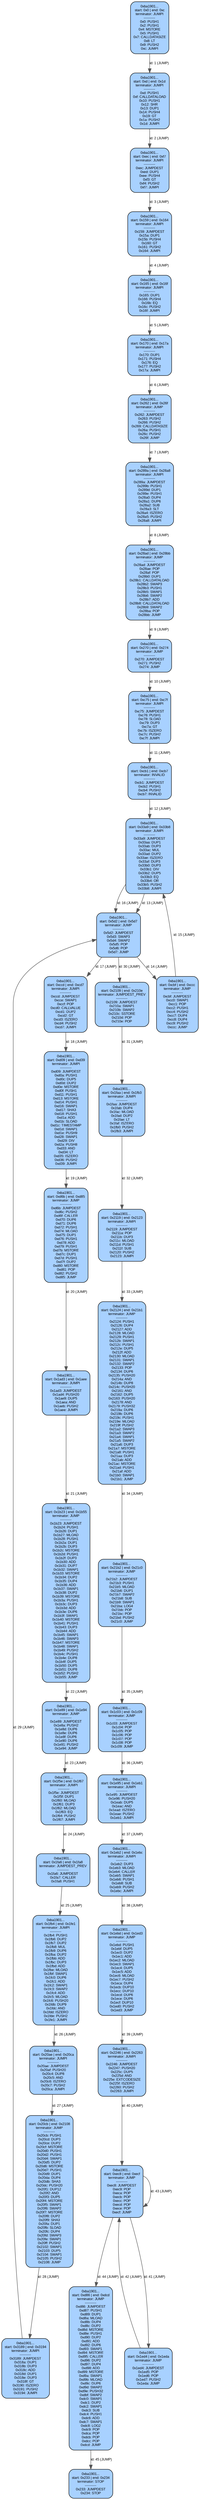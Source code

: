 digraph CFG {
    rankdir=TB;
    node [shape=box, style="filled, rounded", fontname="Arial", fontsize=8, margin=0.1];
    edge [fontname="Arial", fontsize=8, color="#555555"];

    "node_ba1901b542aa58f181f7ae18ed6cd79fda779c62_0" [label="0xba1901...
start: 0x0 | end: 0xc
terminator: JUMPI
---------
0x0: PUSH1
0x2: PUSH1
0x4: MSTORE
0x5: PUSH1
0x7: CALLDATASIZE
0x8: LT
0x9: PUSH2
0xc: JUMPI", fillcolor="#a8d1ff"];
    "node_ba1901b542aa58f181f7ae18ed6cd79fda779c62_d" [label="0xba1901...
start: 0xd | end: 0x1d
terminator: JUMPI
---------
0xd: PUSH1
0xf: CALLDATALOAD
0x10: PUSH1
0x12: SHR
0x13: DUP1
0x14: PUSH4
0x19: GT
0x1a: PUSH2
0x1d: JUMPI", fillcolor="#a8d1ff"];
    "node_ba1901b542aa58f181f7ae18ed6cd79fda779c62_ec" [label="0xba1901...
start: 0xec | end: 0xf7
terminator: JUMPI
---------
0xec: JUMPDEST
0xed: DUP1
0xee: PUSH4
0xf3: GT
0xf4: PUSH2
0xf7: JUMPI", fillcolor="#a8d1ff"];
    "node_ba1901b542aa58f181f7ae18ed6cd79fda779c62_159" [label="0xba1901...
start: 0x159 | end: 0x164
terminator: JUMPI
---------
0x159: JUMPDEST
0x15a: DUP1
0x15b: PUSH4
0x160: GT
0x161: PUSH2
0x164: JUMPI", fillcolor="#a8d1ff"];
    "node_ba1901b542aa58f181f7ae18ed6cd79fda779c62_165" [label="0xba1901...
start: 0x165 | end: 0x16f
terminator: JUMPI
---------
0x165: DUP1
0x166: PUSH4
0x16b: EQ
0x16c: PUSH2
0x16f: JUMPI", fillcolor="#a8d1ff"];
    "node_ba1901b542aa58f181f7ae18ed6cd79fda779c62_170" [label="0xba1901...
start: 0x170 | end: 0x17a
terminator: JUMPI
---------
0x170: DUP1
0x171: PUSH4
0x176: EQ
0x177: PUSH2
0x17a: JUMPI", fillcolor="#a8d1ff"];
    "node_ba1901b542aa58f181f7ae18ed6cd79fda779c62_262" [label="0xba1901...
start: 0x262 | end: 0x26f
terminator: JUMP
---------
0x262: JUMPDEST
0x263: PUSH2
0x266: PUSH2
0x269: CALLDATASIZE
0x26a: PUSH1
0x26c: PUSH2
0x26f: JUMP", fillcolor="#a8d1ff"];
    "node_ba1901b542aa58f181f7ae18ed6cd79fda779c62_289a" [label="0xba1901...
start: 0x289a | end: 0x28a8
terminator: JUMPI
---------
0x289a: JUMPDEST
0x289b: PUSH1
0x289d: DUP1
0x289e: PUSH1
0x28a0: DUP4
0x28a1: DUP6
0x28a2: SUB
0x28a3: SLT
0x28a4: ISZERO
0x28a5: PUSH2
0x28a8: JUMPI", fillcolor="#a8d1ff"];
    "node_ba1901b542aa58f181f7ae18ed6cd79fda779c62_28ad" [label="0xba1901...
start: 0x28ad | end: 0x28bb
terminator: JUMP
---------
0x28ad: JUMPDEST
0x28ae: POP
0x28af: POP
0x28b0: DUP1
0x28b1: CALLDATALOAD
0x28b2: SWAP3
0x28b3: PUSH1
0x28b5: SWAP1
0x28b6: SWAP2
0x28b7: ADD
0x28b8: CALLDATALOAD
0x28b9: SWAP2
0x28ba: POP
0x28bb: JUMP", fillcolor="#a8d1ff"];
    "node_ba1901b542aa58f181f7ae18ed6cd79fda779c62_270" [label="0xba1901...
start: 0x270 | end: 0x274
terminator: JUMP
---------
0x270: JUMPDEST
0x271: PUSH2
0x274: JUMP", fillcolor="#a8d1ff"];
    "node_ba1901b542aa58f181f7ae18ed6cd79fda779c62_c75" [label="0xba1901...
start: 0xc75 | end: 0xc7f
terminator: JUMPI
---------
0xc75: JUMPDEST
0xc76: PUSH1
0xc78: SLOAD
0xc79: DUP3
0xc7a: GT
0xc7b: ISZERO
0xc7c: PUSH2
0xc7f: JUMPI", fillcolor="#a8d1ff"];
    "node_ba1901b542aa58f181f7ae18ed6cd79fda779c62_cb1" [label="0xba1901...
start: 0xcb1 | end: 0xcb7
terminator: INVALID
---------
0xcb1: JUMPDEST
0xcb2: PUSH1
0xcb4: PUSH2
0xcb7: INVALID", fillcolor="#a8d1ff"];
    "node_ba1901b542aa58f181f7ae18ed6cd79fda779c62_33a9" [label="0xba1901...
start: 0x33a9 | end: 0x33b8
terminator: JUMPI
---------
0x33a9: JUMPDEST
0x33aa: DUP1
0x33ab: DUP3
0x33ac: MUL
0x33ad: DUP2
0x33ae: ISZERO
0x33af: DUP3
0x33b0: DUP3
0x33b1: DIV
0x33b2: DUP5
0x33b3: EQ
0x33b4: OR
0x33b5: PUSH2
0x33b8: JUMPI", fillcolor="#a8d1ff"];
    "node_ba1901b542aa58f181f7ae18ed6cd79fda779c62_5d2" [label="0xba1901...
start: 0x5d2 | end: 0x5d7
terminator: JUMP
---------
0x5d2: JUMPDEST
0x5d3: SWAP3
0x5d4: SWAP2
0x5d5: POP
0x5d6: POP
0x5d7: JUMP", fillcolor="#a8d1ff"];
    "node_ba1901b542aa58f181f7ae18ed6cd79fda779c62_cbf" [label="0xba1901...
start: 0xcbf | end: 0xccc
terminator: JUMP
---------
0xcbf: JUMPDEST
0xcc0: SWAP1
0xcc1: POP
0xcc2: PUSH1
0xcc4: PUSH2
0xcc7: DUP4
0xcc8: DUP4
0xcc9: PUSH2
0xccc: JUMP", fillcolor="#a8d1ff"];
    "node_ba1901b542aa58f181f7ae18ed6cd79fda779c62_ccd" [label="0xba1901...
start: 0xccd | end: 0xcd7
terminator: JUMPI
---------
0xccd: JUMPDEST
0xcce: SWAP1
0xccf: POP
0xcd0: CALLVALUE
0xcd1: DUP2
0xcd2: GT
0xcd3: ISZERO
0xcd4: PUSH2
0xcd7: JUMPI", fillcolor="#a8d1ff"];
    "node_ba1901b542aa58f181f7ae18ed6cd79fda779c62_d09" [label="0xba1901...
start: 0xd09 | end: 0xd39
terminator: JUMPI
---------
0xd09: JUMPDEST
0xd0a: PUSH1
0xd0c: DUP5
0xd0d: DUP2
0xd0e: MSTORE
0xd0f: PUSH1
0xd11: PUSH1
0xd13: MSTORE
0xd14: PUSH1
0xd16: SWAP1
0xd17: SHA3
0xd18: PUSH1
0xd1a: ADD
0xd1b: SLOAD
0xd1c: TIMESTAMP
0xd1d: SWAP1
0xd1e: PUSH9
0xd28: SWAP1
0xd29: DIV
0xd2a: PUSH8
0xd33: AND
0xd34: LT
0xd35: ISZERO
0xd36: PUSH2
0xd39: JUMPI", fillcolor="#a8d1ff"];
    "node_ba1901b542aa58f181f7ae18ed6cd79fda779c62_d6b" [label="0xba1901...
start: 0xd6b | end: 0xd85
terminator: JUMP
---------
0xd6b: JUMPDEST
0xd6c: PUSH2
0xd6f: CALLER
0xd70: DUP6
0xd71: DUP6
0xd72: PUSH1
0xd74: MLOAD
0xd75: DUP1
0xd76: PUSH1
0xd78: ADD
0xd79: PUSH1
0xd7b: MSTORE
0xd7c: DUP1
0xd7d: PUSH1
0xd7f: DUP2
0xd80: MSTORE
0xd81: POP
0xd82: PUSH2
0xd85: JUMP", fillcolor="#a8d1ff"];
    "node_ba1901b542aa58f181f7ae18ed6cd79fda779c62_1ad3" [label="0xba1901...
start: 0x1ad3 | end: 0x1aee
terminator: JUMPI
---------
0x1ad3: JUMPDEST
0x1ad4: PUSH20
0x1ae9: DUP5
0x1aea: AND
0x1aeb: PUSH2
0x1aee: JUMPI", fillcolor="#a8d1ff"];
    "node_ba1901b542aa58f181f7ae18ed6cd79fda779c62_1b23" [label="0xba1901...
start: 0x1b23 | end: 0x1b55
terminator: JUMP
---------
0x1b23: JUMPDEST
0x1b24: PUSH1
0x1b26: DUP1
0x1b27: MLOAD
0x1b28: PUSH1
0x1b2a: DUP1
0x1b2b: DUP3
0x1b2c: MSTORE
0x1b2d: PUSH1
0x1b2f: DUP3
0x1b30: ADD
0x1b31: DUP7
0x1b32: SWAP1
0x1b33: MSTORE
0x1b34: DUP2
0x1b35: DUP4
0x1b36: ADD
0x1b37: SWAP1
0x1b38: DUP2
0x1b39: MSTORE
0x1b3a: PUSH1
0x1b3c: DUP3
0x1b3d: ADD
0x1b3e: DUP6
0x1b3f: SWAP1
0x1b40: MSTORE
0x1b41: PUSH1
0x1b43: DUP3
0x1b44: ADD
0x1b45: SWAP1
0x1b46: SWAP3
0x1b47: MSTORE
0x1b48: SWAP1
0x1b49: PUSH2
0x1b4c: PUSH1
0x1b4e: DUP8
0x1b4f: DUP5
0x1b50: DUP5
0x1b51: DUP8
0x1b52: PUSH2
0x1b55: JUMP", fillcolor="#a8d1ff"];
    "node_ba1901b542aa58f181f7ae18ed6cd79fda779c62_1e89" [label="0xba1901...
start: 0x1e89 | end: 0x1e94
terminator: JUMP
---------
0x1e89: JUMPDEST
0x1e8a: PUSH2
0x1e8d: DUP6
0x1e8e: DUP6
0x1e8f: DUP6
0x1e90: DUP6
0x1e91: PUSH2
0x1e94: JUMP", fillcolor="#a8d1ff"];
    "node_ba1901b542aa58f181f7ae18ed6cd79fda779c62_1f5e" [label="0xba1901...
start: 0x1f5e | end: 0x1f67
terminator: JUMPI
---------
0x1f5e: JUMPDEST
0x1f5f: DUP1
0x1f60: MLOAD
0x1f61: DUP3
0x1f62: MLOAD
0x1f63: EQ
0x1f64: PUSH2
0x1f67: JUMPI", fillcolor="#a8d1ff"];
    "node_ba1901b542aa58f181f7ae18ed6cd79fda779c62_1fa6" [label="0xba1901...
start: 0x1fa6 | end: 0x1fa8
terminator: JUMPDEST_PREV
---------
0x1fa6: JUMPDEST
0x1fa7: CALLER
0x1fa8: PUSH1", fillcolor="#a8d1ff"];
    "node_ba1901b542aa58f181f7ae18ed6cd79fda779c62_1fb4" [label="0xba1901...
start: 0x1fb4 | end: 0x1fe1
terminator: JUMPI
---------
0x1fb4: PUSH1
0x1fb6: DUP2
0x1fb7: DUP2
0x1fb8: MUL
0x1fb9: DUP6
0x1fba: DUP2
0x1fbb: ADD
0x1fbc: DUP3
0x1fbd: ADD
0x1fbe: MLOAD
0x1fbf: SWAP1
0x1fc0: DUP6
0x1fc1: ADD
0x1fc2: SWAP1
0x1fc3: SWAP2
0x1fc4: ADD
0x1fc5: MLOAD
0x1fc6: PUSH20
0x1fdb: DUP9
0x1fdc: AND
0x1fdd: ISZERO
0x1fde: PUSH2
0x1fe1: JUMPI", fillcolor="#a8d1ff"];
    "node_ba1901b542aa58f181f7ae18ed6cd79fda779c62_20ae" [label="0xba1901...
start: 0x20ae | end: 0x20ca
terminator: JUMPI
---------
0x20ae: JUMPDEST
0x20af: PUSH20
0x20c4: DUP8
0x20c5: AND
0x20c6: ISZERO
0x20c7: PUSH2
0x20ca: JUMPI", fillcolor="#a8d1ff"];
    "node_ba1901b542aa58f181f7ae18ed6cd79fda779c62_20cb" [label="0xba1901...
start: 0x20cb | end: 0x2108
terminator: JUMP
---------
0x20cb: PUSH1
0x20cd: DUP3
0x20ce: DUP2
0x20cf: MSTORE
0x20d0: PUSH1
0x20d2: PUSH1
0x20d4: SWAP1
0x20d5: DUP2
0x20d6: MSTORE
0x20d7: PUSH1
0x20d9: DUP1
0x20da: DUP4
0x20db: SHA3
0x20dc: PUSH20
0x20f1: DUP12
0x20f2: AND
0x20f3: DUP5
0x20f4: MSTORE
0x20f5: SWAP1
0x20f6: SWAP2
0x20f7: MSTORE
0x20f8: DUP2
0x20f9: SHA3
0x20fa: DUP1
0x20fb: SLOAD
0x20fc: DUP4
0x20fd: SWAP3
0x20fe: SWAP1
0x20ff: PUSH2
0x2102: SWAP1
0x2103: DUP5
0x2104: SWAP1
0x2105: PUSH2
0x2108: JUMP", fillcolor="#a8d1ff"];
    "node_ba1901b542aa58f181f7ae18ed6cd79fda779c62_3189" [label="0xba1901...
start: 0x3189 | end: 0x3194
terminator: JUMPI
---------
0x3189: JUMPDEST
0x318a: DUP1
0x318b: DUP3
0x318c: ADD
0x318d: DUP1
0x318e: DUP3
0x318f: GT
0x3190: ISZERO
0x3191: PUSH2
0x3194: JUMPI", fillcolor="#a8d1ff"];
    "node_ba1901b542aa58f181f7ae18ed6cd79fda779c62_2109" [label="0xba1901...
start: 0x2109 | end: 0x210e
terminator: JUMPDEST_PREV
---------
0x2109: JUMPDEST
0x210a: SWAP1
0x210b: SWAP2
0x210c: SSTORE
0x210d: POP
0x210e: POP", fillcolor="#a8d1ff"];
    "node_ba1901b542aa58f181f7ae18ed6cd79fda779c62_1faa" [label="0xba1901...
start: 0x1faa | end: 0x1fb3
terminator: JUMPI
---------
0x1faa: JUMPDEST
0x1fab: DUP4
0x1fac: MLOAD
0x1fad: DUP2
0x1fae: LT
0x1faf: ISZERO
0x1fb0: PUSH2
0x1fb3: JUMPI", fillcolor="#a8d1ff"];
    "node_ba1901b542aa58f181f7ae18ed6cd79fda779c62_2119" [label="0xba1901...
start: 0x2119 | end: 0x2123
terminator: JUMPI
---------
0x2119: JUMPDEST
0x211a: POP
0x211b: DUP3
0x211c: MLOAD
0x211d: PUSH1
0x211f: SUB
0x2120: PUSH2
0x2123: JUMPI", fillcolor="#a8d1ff"];
    "node_ba1901b542aa58f181f7ae18ed6cd79fda779c62_2124" [label="0xba1901...
start: 0x2124 | end: 0x21b1
terminator: JUMP
---------
0x2124: PUSH1
0x2126: DUP4
0x2127: ADD
0x2128: MLOAD
0x2129: PUSH1
0x212b: SWAP1
0x212c: PUSH1
0x212e: DUP5
0x212f: ADD
0x2130: MLOAD
0x2131: SWAP1
0x2132: SWAP2
0x2133: POP
0x2134: DUP6
0x2135: PUSH20
0x214a: AND
0x214b: DUP8
0x214c: PUSH20
0x2161: AND
0x2162: DUP5
0x2163: PUSH20
0x2178: AND
0x2179: PUSH32
0x219a: DUP6
0x219b: DUP6
0x219c: PUSH1
0x219e: MLOAD
0x219f: PUSH2
0x21a2: SWAP3
0x21a3: SWAP2
0x21a4: SWAP1
0x21a5: SWAP2
0x21a6: DUP3
0x21a7: MSTORE
0x21a8: PUSH1
0x21aa: DUP3
0x21ab: ADD
0x21ac: MSTORE
0x21ad: PUSH1
0x21af: ADD
0x21b0: SWAP1
0x21b1: JUMP", fillcolor="#a8d1ff"];
    "node_ba1901b542aa58f181f7ae18ed6cd79fda779c62_21b2" [label="0xba1901...
start: 0x21b2 | end: 0x21c0
terminator: JUMP
---------
0x21b2: JUMPDEST
0x21b3: PUSH1
0x21b5: MLOAD
0x21b6: DUP1
0x21b7: SWAP2
0x21b8: SUB
0x21b9: SWAP1
0x21ba: LOG4
0x21bb: POP
0x21bc: POP
0x21bd: PUSH2
0x21c0: JUMP", fillcolor="#a8d1ff"];
    "node_ba1901b542aa58f181f7ae18ed6cd79fda779c62_1c03" [label="0xba1901...
start: 0x1c03 | end: 0x1c09
terminator: JUMP
---------
0x1c03: JUMPDEST
0x1c04: POP
0x1c05: POP
0x1c06: POP
0x1c07: POP
0x1c08: POP
0x1c09: JUMP", fillcolor="#a8d1ff"];
    "node_ba1901b542aa58f181f7ae18ed6cd79fda779c62_1e95" [label="0xba1901...
start: 0x1e95 | end: 0x1eb1
terminator: JUMPI
---------
0x1e95: JUMPDEST
0x1e96: PUSH20
0x1eab: DUP5
0x1eac: AND
0x1ead: ISZERO
0x1eae: PUSH2
0x1eb1: JUMPI", fillcolor="#a8d1ff"];
    "node_ba1901b542aa58f181f7ae18ed6cd79fda779c62_1eb2" [label="0xba1901...
start: 0x1eb2 | end: 0x1ebc
terminator: JUMPI
---------
0x1eb2: DUP3
0x1eb3: MLOAD
0x1eb4: CALLER
0x1eb5: SWAP1
0x1eb6: PUSH1
0x1eb8: SUB
0x1eb9: PUSH2
0x1ebc: JUMPI", fillcolor="#a8d1ff"];
    "node_ba1901b542aa58f181f7ae18ed6cd79fda779c62_1ebd" [label="0xba1901...
start: 0x1ebd | end: 0x1ed3
terminator: JUMP
---------
0x1ebd: PUSH1
0x1ebf: DUP5
0x1ec0: DUP2
0x1ec1: ADD
0x1ec2: MLOAD
0x1ec3: SWAP1
0x1ec4: DUP5
0x1ec5: ADD
0x1ec6: MLOAD
0x1ec7: PUSH2
0x1eca: DUP4
0x1ecb: DUP10
0x1ecc: DUP10
0x1ecd: DUP6
0x1ece: DUP6
0x1ecf: DUP10
0x1ed0: PUSH2
0x1ed3: JUMP", fillcolor="#a8d1ff"];
    "node_ba1901b542aa58f181f7ae18ed6cd79fda779c62_2246" [label="0xba1901...
start: 0x2246 | end: 0x2263
terminator: JUMPI
---------
0x2246: JUMPDEST
0x2247: PUSH20
0x225c: DUP5
0x225d: AND
0x225e: EXTCODESIZE
0x225f: ISZERO
0x2260: PUSH2
0x2263: JUMPI", fillcolor="#a8d1ff"];
    "node_ba1901b542aa58f181f7ae18ed6cd79fda779c62_ec8" [label="0xba1901...
start: 0xec8 | end: 0xecf
terminator: JUMP
---------
0xec8: JUMPDEST
0xec9: POP
0xeca: POP
0xecb: POP
0xecc: POP
0xecd: POP
0xece: POP
0xecf: JUMP", fillcolor="#a8d1ff"];
    "node_ba1901b542aa58f181f7ae18ed6cd79fda779c62_1ed4" [label="0xba1901...
start: 0x1ed4 | end: 0x1eda
terminator: JUMP
---------
0x1ed4: JUMPDEST
0x1ed5: POP
0x1ed6: POP
0x1ed7: PUSH2
0x1eda: JUMP", fillcolor="#a8d1ff"];
    "node_ba1901b542aa58f181f7ae18ed6cd79fda779c62_d86" [label="0xba1901...
start: 0xd86 | end: 0xdcd
terminator: JUMP
---------
0xd86: JUMPDEST
0xd87: PUSH1
0xd89: DUP1
0xd8a: MLOAD
0xd8b: DUP4
0xd8c: DUP2
0xd8d: MSTORE
0xd8e: PUSH1
0xd90: DUP2
0xd91: ADD
0xd92: DUP6
0xd93: SWAP1
0xd94: MSTORE
0xd95: CALLER
0xd96: DUP2
0xd97: DUP4
0xd98: ADD
0xd99: MSTORE
0xd9a: SWAP1
0xd9b: MLOAD
0xd9c: DUP6
0xd9d: SWAP2
0xd9e: PUSH32
0xdbf: SWAP2
0xdc0: SWAP1
0xdc1: DUP2
0xdc2: SWAP1
0xdc3: SUB
0xdc4: PUSH1
0xdc6: ADD
0xdc7: SWAP1
0xdc8: LOG2
0xdc9: POP
0xdca: POP
0xdcb: POP
0xdcc: POP
0xdcd: JUMP", fillcolor="#a8d1ff"];
    "node_ba1901b542aa58f181f7ae18ed6cd79fda779c62_233" [label="0xba1901...
start: 0x233 | end: 0x234
terminator: STOP
---------
0x233: JUMPDEST
0x234: STOP", fillcolor="#a8d1ff"];

    "node_ba1901b542aa58f181f7ae18ed6cd79fda779c62_0" -> "node_ba1901b542aa58f181f7ae18ed6cd79fda779c62_d" [label="id: 1 (JUMP)"];
    "node_ba1901b542aa58f181f7ae18ed6cd79fda779c62_d" -> "node_ba1901b542aa58f181f7ae18ed6cd79fda779c62_ec" [label="id: 2 (JUMP)"];
    "node_ba1901b542aa58f181f7ae18ed6cd79fda779c62_ec" -> "node_ba1901b542aa58f181f7ae18ed6cd79fda779c62_159" [label="id: 3 (JUMP)"];
    "node_ba1901b542aa58f181f7ae18ed6cd79fda779c62_159" -> "node_ba1901b542aa58f181f7ae18ed6cd79fda779c62_165" [label="id: 4 (JUMP)"];
    "node_ba1901b542aa58f181f7ae18ed6cd79fda779c62_165" -> "node_ba1901b542aa58f181f7ae18ed6cd79fda779c62_170" [label="id: 5 (JUMP)"];
    "node_ba1901b542aa58f181f7ae18ed6cd79fda779c62_170" -> "node_ba1901b542aa58f181f7ae18ed6cd79fda779c62_262" [label="id: 6 (JUMP)"];
    "node_ba1901b542aa58f181f7ae18ed6cd79fda779c62_262" -> "node_ba1901b542aa58f181f7ae18ed6cd79fda779c62_289a" [label="id: 7 (JUMP)"];
    "node_ba1901b542aa58f181f7ae18ed6cd79fda779c62_289a" -> "node_ba1901b542aa58f181f7ae18ed6cd79fda779c62_28ad" [label="id: 8 (JUMP)"];
    "node_ba1901b542aa58f181f7ae18ed6cd79fda779c62_28ad" -> "node_ba1901b542aa58f181f7ae18ed6cd79fda779c62_270" [label="id: 9 (JUMP)"];
    "node_ba1901b542aa58f181f7ae18ed6cd79fda779c62_270" -> "node_ba1901b542aa58f181f7ae18ed6cd79fda779c62_c75" [label="id: 10 (JUMP)"];
    "node_ba1901b542aa58f181f7ae18ed6cd79fda779c62_c75" -> "node_ba1901b542aa58f181f7ae18ed6cd79fda779c62_cb1" [label="id: 11 (JUMP)"];
    "node_ba1901b542aa58f181f7ae18ed6cd79fda779c62_cb1" -> "node_ba1901b542aa58f181f7ae18ed6cd79fda779c62_33a9" [label="id: 12 (JUMP)"];
    "node_ba1901b542aa58f181f7ae18ed6cd79fda779c62_33a9" -> "node_ba1901b542aa58f181f7ae18ed6cd79fda779c62_5d2" [label="id: 13 (JUMP)"];
    "node_ba1901b542aa58f181f7ae18ed6cd79fda779c62_5d2" -> "node_ba1901b542aa58f181f7ae18ed6cd79fda779c62_cbf" [label="id: 14 (JUMP)"];
    "node_ba1901b542aa58f181f7ae18ed6cd79fda779c62_cbf" -> "node_ba1901b542aa58f181f7ae18ed6cd79fda779c62_33a9" [label="id: 15 (JUMP)"];
    "node_ba1901b542aa58f181f7ae18ed6cd79fda779c62_33a9" -> "node_ba1901b542aa58f181f7ae18ed6cd79fda779c62_5d2" [label="id: 16 (JUMP)"];
    "node_ba1901b542aa58f181f7ae18ed6cd79fda779c62_5d2" -> "node_ba1901b542aa58f181f7ae18ed6cd79fda779c62_ccd" [label="id: 17 (JUMP)"];
    "node_ba1901b542aa58f181f7ae18ed6cd79fda779c62_ccd" -> "node_ba1901b542aa58f181f7ae18ed6cd79fda779c62_d09" [label="id: 18 (JUMP)"];
    "node_ba1901b542aa58f181f7ae18ed6cd79fda779c62_d09" -> "node_ba1901b542aa58f181f7ae18ed6cd79fda779c62_d6b" [label="id: 19 (JUMP)"];
    "node_ba1901b542aa58f181f7ae18ed6cd79fda779c62_d6b" -> "node_ba1901b542aa58f181f7ae18ed6cd79fda779c62_1ad3" [label="id: 20 (JUMP)"];
    "node_ba1901b542aa58f181f7ae18ed6cd79fda779c62_1ad3" -> "node_ba1901b542aa58f181f7ae18ed6cd79fda779c62_1b23" [label="id: 21 (JUMP)"];
    "node_ba1901b542aa58f181f7ae18ed6cd79fda779c62_1b23" -> "node_ba1901b542aa58f181f7ae18ed6cd79fda779c62_1e89" [label="id: 22 (JUMP)"];
    "node_ba1901b542aa58f181f7ae18ed6cd79fda779c62_1e89" -> "node_ba1901b542aa58f181f7ae18ed6cd79fda779c62_1f5e" [label="id: 23 (JUMP)"];
    "node_ba1901b542aa58f181f7ae18ed6cd79fda779c62_1f5e" -> "node_ba1901b542aa58f181f7ae18ed6cd79fda779c62_1fa6" [label="id: 24 (JUMP)"];
    "node_ba1901b542aa58f181f7ae18ed6cd79fda779c62_1fa6" -> "node_ba1901b542aa58f181f7ae18ed6cd79fda779c62_1fb4" [label="id: 25 (JUMP)"];
    "node_ba1901b542aa58f181f7ae18ed6cd79fda779c62_1fb4" -> "node_ba1901b542aa58f181f7ae18ed6cd79fda779c62_20ae" [label="id: 26 (JUMP)"];
    "node_ba1901b542aa58f181f7ae18ed6cd79fda779c62_20ae" -> "node_ba1901b542aa58f181f7ae18ed6cd79fda779c62_20cb" [label="id: 27 (JUMP)"];
    "node_ba1901b542aa58f181f7ae18ed6cd79fda779c62_20cb" -> "node_ba1901b542aa58f181f7ae18ed6cd79fda779c62_3189" [label="id: 28 (JUMP)"];
    "node_ba1901b542aa58f181f7ae18ed6cd79fda779c62_3189" -> "node_ba1901b542aa58f181f7ae18ed6cd79fda779c62_5d2" [label="id: 29 (JUMP)"];
    "node_ba1901b542aa58f181f7ae18ed6cd79fda779c62_5d2" -> "node_ba1901b542aa58f181f7ae18ed6cd79fda779c62_2109" [label="id: 30 (JUMP)"];
    "node_ba1901b542aa58f181f7ae18ed6cd79fda779c62_2109" -> "node_ba1901b542aa58f181f7ae18ed6cd79fda779c62_1faa" [label="id: 31 (JUMP)"];
    "node_ba1901b542aa58f181f7ae18ed6cd79fda779c62_1faa" -> "node_ba1901b542aa58f181f7ae18ed6cd79fda779c62_2119" [label="id: 32 (JUMP)"];
    "node_ba1901b542aa58f181f7ae18ed6cd79fda779c62_2119" -> "node_ba1901b542aa58f181f7ae18ed6cd79fda779c62_2124" [label="id: 33 (JUMP)"];
    "node_ba1901b542aa58f181f7ae18ed6cd79fda779c62_2124" -> "node_ba1901b542aa58f181f7ae18ed6cd79fda779c62_21b2" [label="id: 34 (JUMP)"];
    "node_ba1901b542aa58f181f7ae18ed6cd79fda779c62_21b2" -> "node_ba1901b542aa58f181f7ae18ed6cd79fda779c62_1c03" [label="id: 35 (JUMP)"];
    "node_ba1901b542aa58f181f7ae18ed6cd79fda779c62_1c03" -> "node_ba1901b542aa58f181f7ae18ed6cd79fda779c62_1e95" [label="id: 36 (JUMP)"];
    "node_ba1901b542aa58f181f7ae18ed6cd79fda779c62_1e95" -> "node_ba1901b542aa58f181f7ae18ed6cd79fda779c62_1eb2" [label="id: 37 (JUMP)"];
    "node_ba1901b542aa58f181f7ae18ed6cd79fda779c62_1eb2" -> "node_ba1901b542aa58f181f7ae18ed6cd79fda779c62_1ebd" [label="id: 38 (JUMP)"];
    "node_ba1901b542aa58f181f7ae18ed6cd79fda779c62_1ebd" -> "node_ba1901b542aa58f181f7ae18ed6cd79fda779c62_2246" [label="id: 39 (JUMP)"];
    "node_ba1901b542aa58f181f7ae18ed6cd79fda779c62_2246" -> "node_ba1901b542aa58f181f7ae18ed6cd79fda779c62_ec8" [label="id: 40 (JUMP)"];
    "node_ba1901b542aa58f181f7ae18ed6cd79fda779c62_ec8" -> "node_ba1901b542aa58f181f7ae18ed6cd79fda779c62_1ed4" [label="id: 41 (JUMP)"];
    "node_ba1901b542aa58f181f7ae18ed6cd79fda779c62_1ed4" -> "node_ba1901b542aa58f181f7ae18ed6cd79fda779c62_ec8" [label="id: 42 (JUMP)"];
    "node_ba1901b542aa58f181f7ae18ed6cd79fda779c62_ec8" -> "node_ba1901b542aa58f181f7ae18ed6cd79fda779c62_ec8" [label="id: 43 (JUMP)"];
    "node_ba1901b542aa58f181f7ae18ed6cd79fda779c62_ec8" -> "node_ba1901b542aa58f181f7ae18ed6cd79fda779c62_d86" [label="id: 44 (JUMP)"];
    "node_ba1901b542aa58f181f7ae18ed6cd79fda779c62_d86" -> "node_ba1901b542aa58f181f7ae18ed6cd79fda779c62_233" [label="id: 45 (JUMP)"];
}